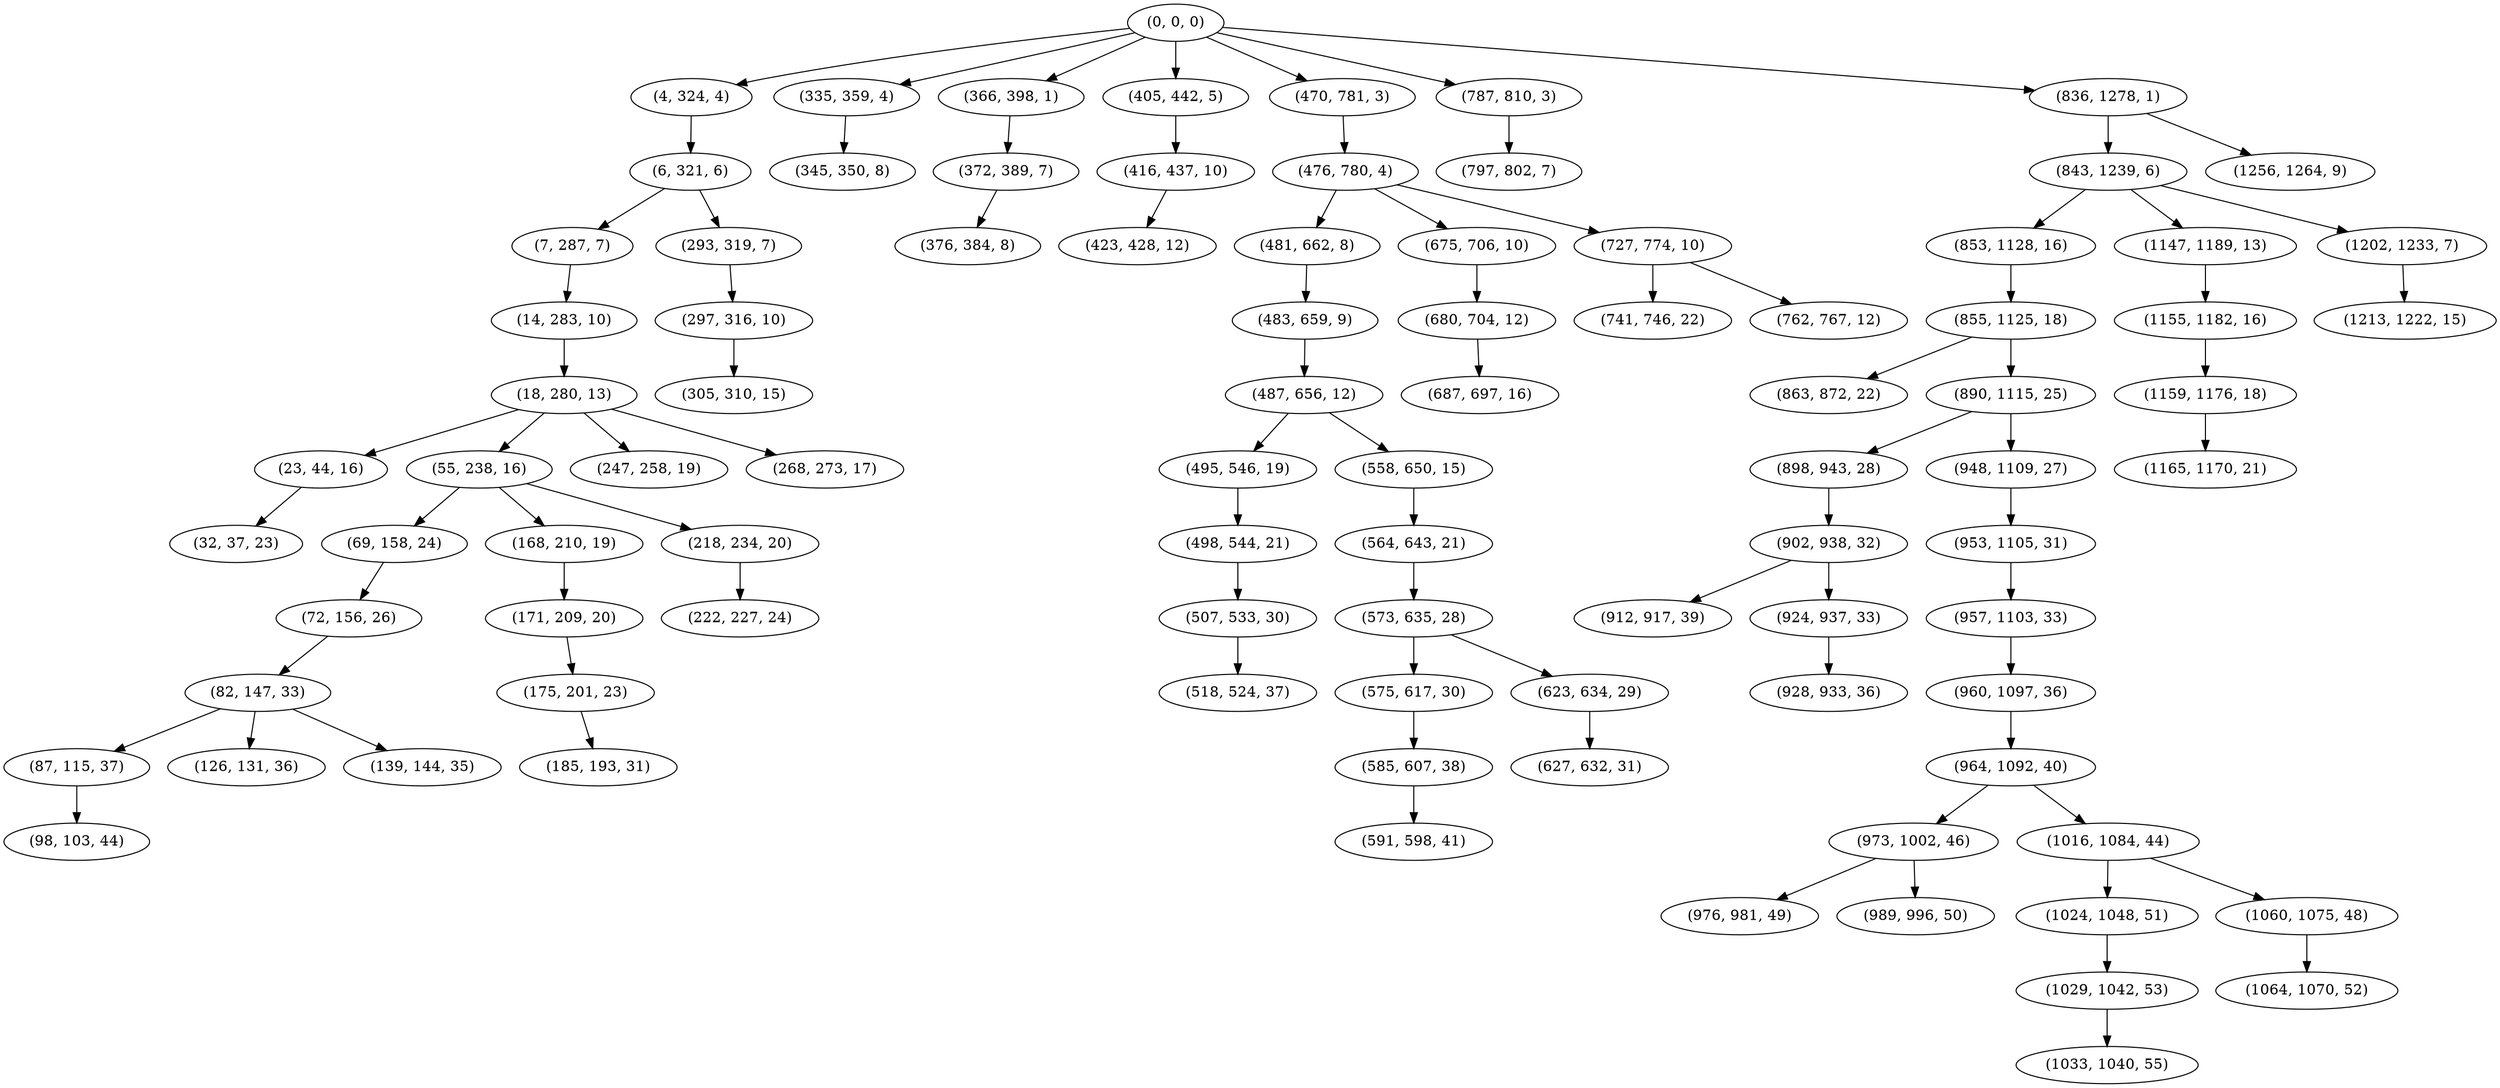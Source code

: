 digraph tree {
    "(0, 0, 0)";
    "(4, 324, 4)";
    "(6, 321, 6)";
    "(7, 287, 7)";
    "(14, 283, 10)";
    "(18, 280, 13)";
    "(23, 44, 16)";
    "(32, 37, 23)";
    "(55, 238, 16)";
    "(69, 158, 24)";
    "(72, 156, 26)";
    "(82, 147, 33)";
    "(87, 115, 37)";
    "(98, 103, 44)";
    "(126, 131, 36)";
    "(139, 144, 35)";
    "(168, 210, 19)";
    "(171, 209, 20)";
    "(175, 201, 23)";
    "(185, 193, 31)";
    "(218, 234, 20)";
    "(222, 227, 24)";
    "(247, 258, 19)";
    "(268, 273, 17)";
    "(293, 319, 7)";
    "(297, 316, 10)";
    "(305, 310, 15)";
    "(335, 359, 4)";
    "(345, 350, 8)";
    "(366, 398, 1)";
    "(372, 389, 7)";
    "(376, 384, 8)";
    "(405, 442, 5)";
    "(416, 437, 10)";
    "(423, 428, 12)";
    "(470, 781, 3)";
    "(476, 780, 4)";
    "(481, 662, 8)";
    "(483, 659, 9)";
    "(487, 656, 12)";
    "(495, 546, 19)";
    "(498, 544, 21)";
    "(507, 533, 30)";
    "(518, 524, 37)";
    "(558, 650, 15)";
    "(564, 643, 21)";
    "(573, 635, 28)";
    "(575, 617, 30)";
    "(585, 607, 38)";
    "(591, 598, 41)";
    "(623, 634, 29)";
    "(627, 632, 31)";
    "(675, 706, 10)";
    "(680, 704, 12)";
    "(687, 697, 16)";
    "(727, 774, 10)";
    "(741, 746, 22)";
    "(762, 767, 12)";
    "(787, 810, 3)";
    "(797, 802, 7)";
    "(836, 1278, 1)";
    "(843, 1239, 6)";
    "(853, 1128, 16)";
    "(855, 1125, 18)";
    "(863, 872, 22)";
    "(890, 1115, 25)";
    "(898, 943, 28)";
    "(902, 938, 32)";
    "(912, 917, 39)";
    "(924, 937, 33)";
    "(928, 933, 36)";
    "(948, 1109, 27)";
    "(953, 1105, 31)";
    "(957, 1103, 33)";
    "(960, 1097, 36)";
    "(964, 1092, 40)";
    "(973, 1002, 46)";
    "(976, 981, 49)";
    "(989, 996, 50)";
    "(1016, 1084, 44)";
    "(1024, 1048, 51)";
    "(1029, 1042, 53)";
    "(1033, 1040, 55)";
    "(1060, 1075, 48)";
    "(1064, 1070, 52)";
    "(1147, 1189, 13)";
    "(1155, 1182, 16)";
    "(1159, 1176, 18)";
    "(1165, 1170, 21)";
    "(1202, 1233, 7)";
    "(1213, 1222, 15)";
    "(1256, 1264, 9)";
    "(0, 0, 0)" -> "(4, 324, 4)";
    "(0, 0, 0)" -> "(335, 359, 4)";
    "(0, 0, 0)" -> "(366, 398, 1)";
    "(0, 0, 0)" -> "(405, 442, 5)";
    "(0, 0, 0)" -> "(470, 781, 3)";
    "(0, 0, 0)" -> "(787, 810, 3)";
    "(0, 0, 0)" -> "(836, 1278, 1)";
    "(4, 324, 4)" -> "(6, 321, 6)";
    "(6, 321, 6)" -> "(7, 287, 7)";
    "(6, 321, 6)" -> "(293, 319, 7)";
    "(7, 287, 7)" -> "(14, 283, 10)";
    "(14, 283, 10)" -> "(18, 280, 13)";
    "(18, 280, 13)" -> "(23, 44, 16)";
    "(18, 280, 13)" -> "(55, 238, 16)";
    "(18, 280, 13)" -> "(247, 258, 19)";
    "(18, 280, 13)" -> "(268, 273, 17)";
    "(23, 44, 16)" -> "(32, 37, 23)";
    "(55, 238, 16)" -> "(69, 158, 24)";
    "(55, 238, 16)" -> "(168, 210, 19)";
    "(55, 238, 16)" -> "(218, 234, 20)";
    "(69, 158, 24)" -> "(72, 156, 26)";
    "(72, 156, 26)" -> "(82, 147, 33)";
    "(82, 147, 33)" -> "(87, 115, 37)";
    "(82, 147, 33)" -> "(126, 131, 36)";
    "(82, 147, 33)" -> "(139, 144, 35)";
    "(87, 115, 37)" -> "(98, 103, 44)";
    "(168, 210, 19)" -> "(171, 209, 20)";
    "(171, 209, 20)" -> "(175, 201, 23)";
    "(175, 201, 23)" -> "(185, 193, 31)";
    "(218, 234, 20)" -> "(222, 227, 24)";
    "(293, 319, 7)" -> "(297, 316, 10)";
    "(297, 316, 10)" -> "(305, 310, 15)";
    "(335, 359, 4)" -> "(345, 350, 8)";
    "(366, 398, 1)" -> "(372, 389, 7)";
    "(372, 389, 7)" -> "(376, 384, 8)";
    "(405, 442, 5)" -> "(416, 437, 10)";
    "(416, 437, 10)" -> "(423, 428, 12)";
    "(470, 781, 3)" -> "(476, 780, 4)";
    "(476, 780, 4)" -> "(481, 662, 8)";
    "(476, 780, 4)" -> "(675, 706, 10)";
    "(476, 780, 4)" -> "(727, 774, 10)";
    "(481, 662, 8)" -> "(483, 659, 9)";
    "(483, 659, 9)" -> "(487, 656, 12)";
    "(487, 656, 12)" -> "(495, 546, 19)";
    "(487, 656, 12)" -> "(558, 650, 15)";
    "(495, 546, 19)" -> "(498, 544, 21)";
    "(498, 544, 21)" -> "(507, 533, 30)";
    "(507, 533, 30)" -> "(518, 524, 37)";
    "(558, 650, 15)" -> "(564, 643, 21)";
    "(564, 643, 21)" -> "(573, 635, 28)";
    "(573, 635, 28)" -> "(575, 617, 30)";
    "(573, 635, 28)" -> "(623, 634, 29)";
    "(575, 617, 30)" -> "(585, 607, 38)";
    "(585, 607, 38)" -> "(591, 598, 41)";
    "(623, 634, 29)" -> "(627, 632, 31)";
    "(675, 706, 10)" -> "(680, 704, 12)";
    "(680, 704, 12)" -> "(687, 697, 16)";
    "(727, 774, 10)" -> "(741, 746, 22)";
    "(727, 774, 10)" -> "(762, 767, 12)";
    "(787, 810, 3)" -> "(797, 802, 7)";
    "(836, 1278, 1)" -> "(843, 1239, 6)";
    "(836, 1278, 1)" -> "(1256, 1264, 9)";
    "(843, 1239, 6)" -> "(853, 1128, 16)";
    "(843, 1239, 6)" -> "(1147, 1189, 13)";
    "(843, 1239, 6)" -> "(1202, 1233, 7)";
    "(853, 1128, 16)" -> "(855, 1125, 18)";
    "(855, 1125, 18)" -> "(863, 872, 22)";
    "(855, 1125, 18)" -> "(890, 1115, 25)";
    "(890, 1115, 25)" -> "(898, 943, 28)";
    "(890, 1115, 25)" -> "(948, 1109, 27)";
    "(898, 943, 28)" -> "(902, 938, 32)";
    "(902, 938, 32)" -> "(912, 917, 39)";
    "(902, 938, 32)" -> "(924, 937, 33)";
    "(924, 937, 33)" -> "(928, 933, 36)";
    "(948, 1109, 27)" -> "(953, 1105, 31)";
    "(953, 1105, 31)" -> "(957, 1103, 33)";
    "(957, 1103, 33)" -> "(960, 1097, 36)";
    "(960, 1097, 36)" -> "(964, 1092, 40)";
    "(964, 1092, 40)" -> "(973, 1002, 46)";
    "(964, 1092, 40)" -> "(1016, 1084, 44)";
    "(973, 1002, 46)" -> "(976, 981, 49)";
    "(973, 1002, 46)" -> "(989, 996, 50)";
    "(1016, 1084, 44)" -> "(1024, 1048, 51)";
    "(1016, 1084, 44)" -> "(1060, 1075, 48)";
    "(1024, 1048, 51)" -> "(1029, 1042, 53)";
    "(1029, 1042, 53)" -> "(1033, 1040, 55)";
    "(1060, 1075, 48)" -> "(1064, 1070, 52)";
    "(1147, 1189, 13)" -> "(1155, 1182, 16)";
    "(1155, 1182, 16)" -> "(1159, 1176, 18)";
    "(1159, 1176, 18)" -> "(1165, 1170, 21)";
    "(1202, 1233, 7)" -> "(1213, 1222, 15)";
}
